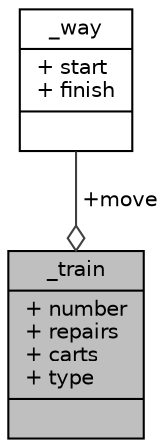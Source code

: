digraph "_train"
{
 // LATEX_PDF_SIZE
  edge [fontname="Helvetica",fontsize="10",labelfontname="Helvetica",labelfontsize="10"];
  node [fontname="Helvetica",fontsize="10",shape=record];
  Node1 [label="{_train\n|+ number\l+ repairs\l+ carts\l+ type\l|}",height=0.2,width=0.4,color="black", fillcolor="grey75", style="filled", fontcolor="black",tooltip=" "];
  Node2 -> Node1 [color="grey25",fontsize="10",style="solid",label=" +move" ,arrowhead="odiamond",fontname="Helvetica"];
  Node2 [label="{_way\n|+ start\l+ finish\l|}",height=0.2,width=0.4,color="black", fillcolor="white", style="filled",URL="$struct__way.html",tooltip=" "];
}
